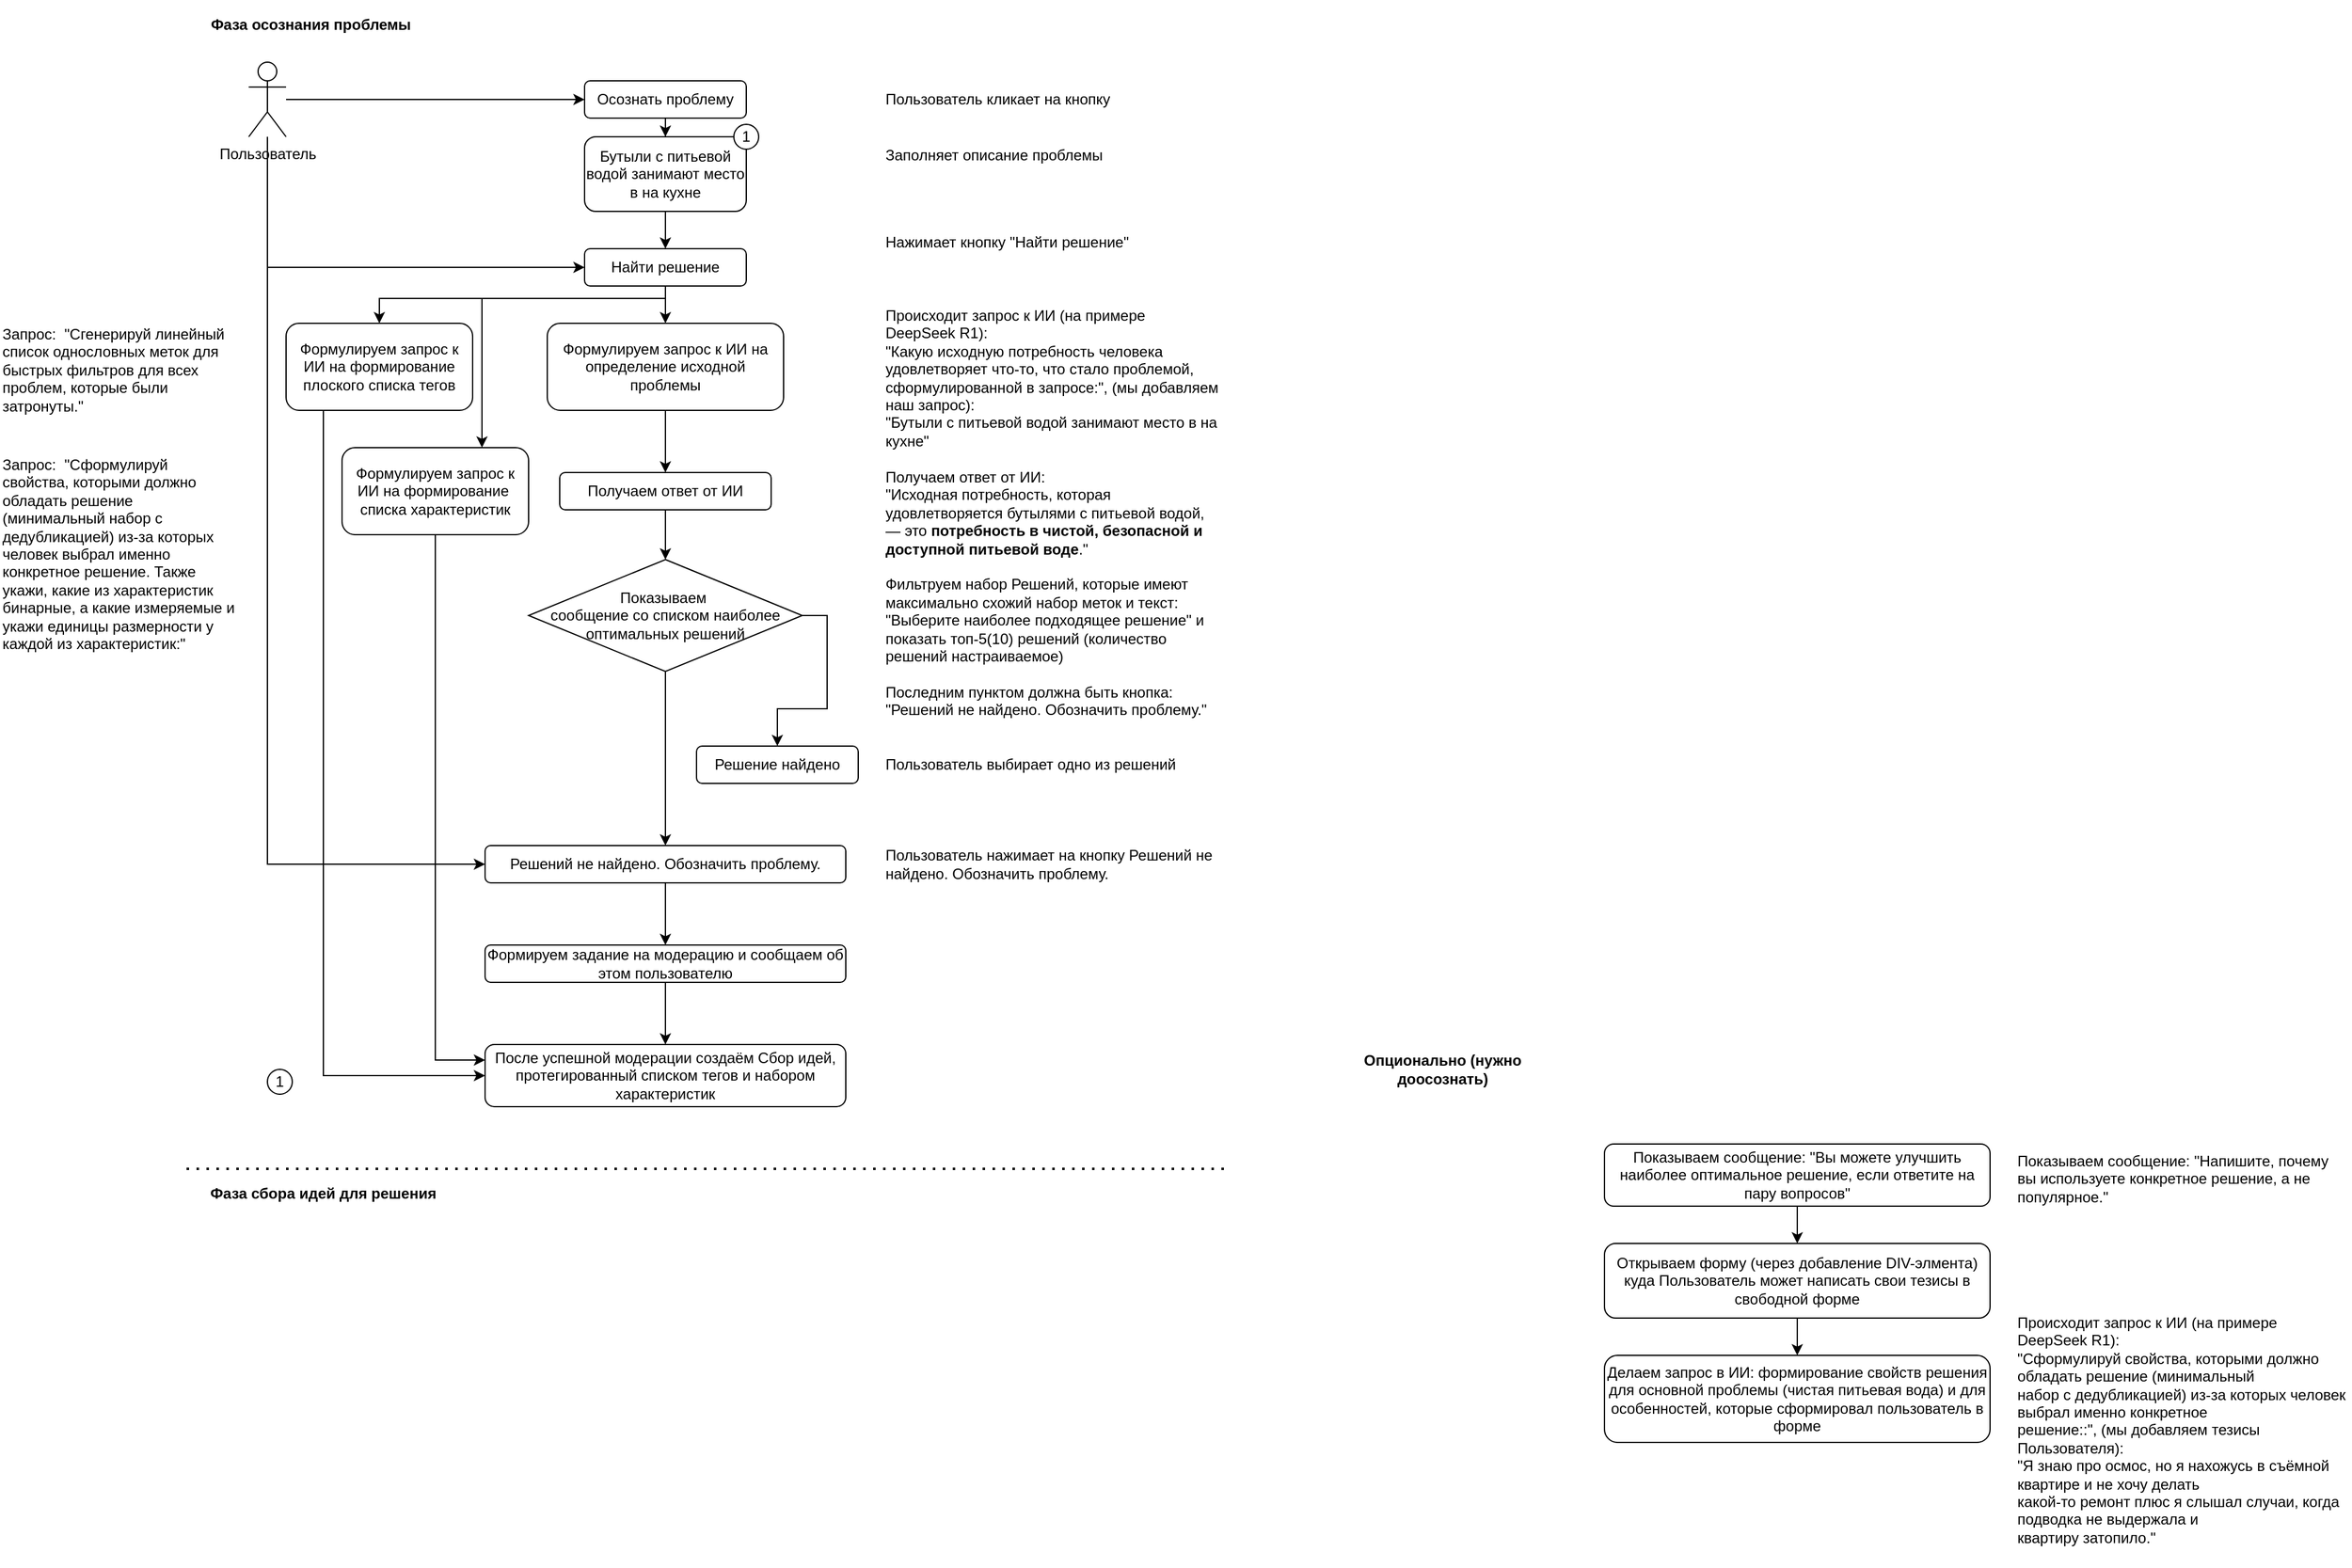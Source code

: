 <mxfile version="27.1.6">
  <diagram name="Page-1" id="0ed6n1E4L74ZJPstsXHu">
    <mxGraphModel dx="2912" dy="1269" grid="1" gridSize="10" guides="1" tooltips="1" connect="1" arrows="1" fold="1" page="1" pageScale="1" pageWidth="850" pageHeight="1100" math="0" shadow="0">
      <root>
        <mxCell id="0" />
        <mxCell id="1" parent="0" />
        <mxCell id="5ec0SIhl8dylEhz4KolJ-11" style="edgeStyle=orthogonalEdgeStyle;rounded=0;orthogonalLoop=1;jettySize=auto;html=1;entryX=0.5;entryY=0;entryDx=0;entryDy=0;" parent="1" source="K8BYq7VazukYzx8H9Y4F-1" target="5ec0SIhl8dylEhz4KolJ-4" edge="1">
          <mxGeometry relative="1" as="geometry" />
        </mxCell>
        <mxCell id="K8BYq7VazukYzx8H9Y4F-1" value="&lt;div&gt;Осознать проблему&lt;/div&gt;" style="rounded=1;whiteSpace=wrap;html=1;" parent="1" vertex="1">
          <mxGeometry x="320" y="65" width="130" height="30" as="geometry" />
        </mxCell>
        <mxCell id="5ec0SIhl8dylEhz4KolJ-1" value="&lt;div&gt;Фаза осознания проблемы&lt;/div&gt;" style="text;html=1;align=center;verticalAlign=middle;whiteSpace=wrap;rounded=0;fontStyle=1" parent="1" vertex="1">
          <mxGeometry width="200" height="40" as="geometry" />
        </mxCell>
        <mxCell id="5ec0SIhl8dylEhz4KolJ-23" style="edgeStyle=orthogonalEdgeStyle;rounded=0;orthogonalLoop=1;jettySize=auto;html=1;entryX=0.5;entryY=0;entryDx=0;entryDy=0;" parent="1" source="5ec0SIhl8dylEhz4KolJ-4" target="5ec0SIhl8dylEhz4KolJ-15" edge="1">
          <mxGeometry relative="1" as="geometry" />
        </mxCell>
        <mxCell id="5ec0SIhl8dylEhz4KolJ-4" value="Бутыли с питьевой водой занимают место в на кухне" style="rounded=1;whiteSpace=wrap;html=1;" parent="1" vertex="1">
          <mxGeometry x="320" y="110" width="130" height="60" as="geometry" />
        </mxCell>
        <mxCell id="5ec0SIhl8dylEhz4KolJ-5" value="Пользователь кликает на кнопку" style="text;html=1;align=left;verticalAlign=middle;whiteSpace=wrap;rounded=0;" parent="1" vertex="1">
          <mxGeometry x="560" y="65" width="280" height="30" as="geometry" />
        </mxCell>
        <mxCell id="5ec0SIhl8dylEhz4KolJ-9" style="edgeStyle=orthogonalEdgeStyle;rounded=0;orthogonalLoop=1;jettySize=auto;html=1;entryX=0;entryY=0.5;entryDx=0;entryDy=0;" parent="1" source="5ec0SIhl8dylEhz4KolJ-6" target="K8BYq7VazukYzx8H9Y4F-1" edge="1">
          <mxGeometry relative="1" as="geometry" />
        </mxCell>
        <mxCell id="5ec0SIhl8dylEhz4KolJ-17" style="edgeStyle=orthogonalEdgeStyle;rounded=0;orthogonalLoop=1;jettySize=auto;html=1;entryX=0;entryY=0.5;entryDx=0;entryDy=0;" parent="1" source="5ec0SIhl8dylEhz4KolJ-6" target="5ec0SIhl8dylEhz4KolJ-15" edge="1">
          <mxGeometry relative="1" as="geometry">
            <Array as="points">
              <mxPoint x="65" y="215" />
            </Array>
          </mxGeometry>
        </mxCell>
        <mxCell id="5ec0SIhl8dylEhz4KolJ-6" value="&lt;div&gt;Пользователь&lt;/div&gt;" style="shape=umlActor;verticalLabelPosition=bottom;verticalAlign=top;html=1;outlineConnect=0;" parent="1" vertex="1">
          <mxGeometry x="50" y="50" width="30" height="60" as="geometry" />
        </mxCell>
        <mxCell id="5ec0SIhl8dylEhz4KolJ-10" value="Заполняет описание проблемы" style="text;html=1;align=left;verticalAlign=middle;whiteSpace=wrap;rounded=0;" parent="1" vertex="1">
          <mxGeometry x="560" y="110" width="280" height="30" as="geometry" />
        </mxCell>
        <mxCell id="5ec0SIhl8dylEhz4KolJ-12" value="Нажимает кнопку &quot;Найти решение&quot;" style="text;html=1;align=left;verticalAlign=middle;whiteSpace=wrap;rounded=0;" parent="1" vertex="1">
          <mxGeometry x="560" y="180" width="280" height="30" as="geometry" />
        </mxCell>
        <mxCell id="5ec0SIhl8dylEhz4KolJ-26" style="edgeStyle=orthogonalEdgeStyle;rounded=0;orthogonalLoop=1;jettySize=auto;html=1;entryX=0.5;entryY=0;entryDx=0;entryDy=0;" parent="1" source="5ec0SIhl8dylEhz4KolJ-14" target="5ec0SIhl8dylEhz4KolJ-20" edge="1">
          <mxGeometry relative="1" as="geometry" />
        </mxCell>
        <mxCell id="5ec0SIhl8dylEhz4KolJ-14" value="Формулируем запрос к ИИ на определение исходной проблемы" style="rounded=1;whiteSpace=wrap;html=1;" parent="1" vertex="1">
          <mxGeometry x="290" y="260" width="190" height="70" as="geometry" />
        </mxCell>
        <mxCell id="5ec0SIhl8dylEhz4KolJ-25" style="edgeStyle=orthogonalEdgeStyle;rounded=0;orthogonalLoop=1;jettySize=auto;html=1;entryX=0.5;entryY=0;entryDx=0;entryDy=0;" parent="1" source="5ec0SIhl8dylEhz4KolJ-15" target="5ec0SIhl8dylEhz4KolJ-14" edge="1">
          <mxGeometry relative="1" as="geometry" />
        </mxCell>
        <mxCell id="5ec0SIhl8dylEhz4KolJ-36" style="edgeStyle=orthogonalEdgeStyle;rounded=0;orthogonalLoop=1;jettySize=auto;html=1;entryX=0.5;entryY=0;entryDx=0;entryDy=0;exitX=0.5;exitY=1;exitDx=0;exitDy=0;" parent="1" source="5ec0SIhl8dylEhz4KolJ-15" target="5ec0SIhl8dylEhz4KolJ-27" edge="1">
          <mxGeometry relative="1" as="geometry">
            <Array as="points">
              <mxPoint x="385" y="240" />
              <mxPoint x="155" y="240" />
            </Array>
          </mxGeometry>
        </mxCell>
        <mxCell id="EjuDiHBjquhyDR5pqSd8-31" style="edgeStyle=orthogonalEdgeStyle;rounded=0;orthogonalLoop=1;jettySize=auto;html=1;entryX=0.75;entryY=0;entryDx=0;entryDy=0;" edge="1" parent="1" source="5ec0SIhl8dylEhz4KolJ-15" target="EjuDiHBjquhyDR5pqSd8-30">
          <mxGeometry relative="1" as="geometry">
            <Array as="points">
              <mxPoint x="385" y="240" />
              <mxPoint x="238" y="240" />
            </Array>
          </mxGeometry>
        </mxCell>
        <mxCell id="5ec0SIhl8dylEhz4KolJ-15" value="Найти решение" style="rounded=1;whiteSpace=wrap;html=1;" parent="1" vertex="1">
          <mxGeometry x="320" y="200" width="130" height="30" as="geometry" />
        </mxCell>
        <mxCell id="5ec0SIhl8dylEhz4KolJ-19" value="&lt;div&gt;Происходит запрос к ИИ (на примере DeepSeek R1):&lt;/div&gt;&lt;div&gt;&quot;Какую исходную потребность человека удовлетворяет что-то, что стало проблемой, сформулированной в запросе:&quot;, (мы добавляем наш запрос):&lt;br&gt;&quot;Бутыли с питьевой водой занимают место в на кухне&quot;&lt;br&gt;&lt;/div&gt;" style="text;html=1;align=left;verticalAlign=top;whiteSpace=wrap;rounded=0;" parent="1" vertex="1">
          <mxGeometry x="560" y="240" width="270" height="120" as="geometry" />
        </mxCell>
        <mxCell id="5ec0SIhl8dylEhz4KolJ-35" style="edgeStyle=orthogonalEdgeStyle;rounded=0;orthogonalLoop=1;jettySize=auto;html=1;entryX=0.5;entryY=0;entryDx=0;entryDy=0;" parent="1" source="5ec0SIhl8dylEhz4KolJ-20" edge="1">
          <mxGeometry relative="1" as="geometry">
            <mxPoint x="385" y="450" as="targetPoint" />
          </mxGeometry>
        </mxCell>
        <mxCell id="5ec0SIhl8dylEhz4KolJ-20" value="Получаем ответ от ИИ" style="rounded=1;whiteSpace=wrap;html=1;" parent="1" vertex="1">
          <mxGeometry x="300" y="380" width="170" height="30" as="geometry" />
        </mxCell>
        <mxCell id="5ec0SIhl8dylEhz4KolJ-22" value="&lt;div&gt;Получаем ответ от ИИ:&lt;/div&gt;&lt;div&gt;&quot;Исходная потребность, которая удовлетворяется бутылями с питьевой водой, — это &lt;strong&gt;потребность в чистой, безопасной и доступной питьевой воде&lt;/strong&gt;.&quot;&lt;/div&gt;&lt;div&gt;&lt;br&gt;&lt;/div&gt;&lt;div&gt;Фильтруем набор Решений, которые имеют максимально схожий набор меток и текст:&lt;/div&gt;&lt;div&gt;&quot;Выберите наиболее подходящее решение&quot; и показать топ-5(10) решений (количество решений настраиваемое)&lt;/div&gt;&lt;div&gt;&lt;br&gt;&lt;/div&gt;&lt;div&gt;Последним пунктом должна быть кнопка:&lt;br&gt;&quot;Решений не найдено. Обозначить проблему.&quot;&lt;br&gt;&lt;/div&gt;" style="text;html=1;align=left;verticalAlign=top;whiteSpace=wrap;rounded=0;" parent="1" vertex="1">
          <mxGeometry x="560" y="370" width="270" height="220" as="geometry" />
        </mxCell>
        <mxCell id="EjuDiHBjquhyDR5pqSd8-38" style="edgeStyle=orthogonalEdgeStyle;rounded=0;orthogonalLoop=1;jettySize=auto;html=1;entryX=0;entryY=0.5;entryDx=0;entryDy=0;" edge="1" parent="1" source="5ec0SIhl8dylEhz4KolJ-27" target="EjuDiHBjquhyDR5pqSd8-35">
          <mxGeometry relative="1" as="geometry">
            <Array as="points">
              <mxPoint x="110" y="865" />
            </Array>
          </mxGeometry>
        </mxCell>
        <mxCell id="5ec0SIhl8dylEhz4KolJ-27" value="Формулируем запрос к ИИ на формирование плоского списка тегов" style="rounded=1;whiteSpace=wrap;html=1;" parent="1" vertex="1">
          <mxGeometry x="80" y="260" width="150" height="70" as="geometry" />
        </mxCell>
        <mxCell id="5ec0SIhl8dylEhz4KolJ-30" value="&lt;div&gt;Запрос:&amp;nbsp; &quot;Сгенерируй линейный список однословных меток для быстрых фильтров для всех проблем, которые были затронуты.&quot;&lt;/div&gt;" style="text;whiteSpace=wrap;html=1;" parent="1" vertex="1">
          <mxGeometry x="-150" y="255" width="190" height="80" as="geometry" />
        </mxCell>
        <mxCell id="EjuDiHBjquhyDR5pqSd8-1" value="&lt;div&gt;Фаза сбора идей для решения&lt;br&gt;&lt;/div&gt;" style="text;html=1;align=center;verticalAlign=middle;whiteSpace=wrap;rounded=0;fontStyle=1" vertex="1" parent="1">
          <mxGeometry x="10" y="940" width="200" height="40" as="geometry" />
        </mxCell>
        <mxCell id="EjuDiHBjquhyDR5pqSd8-2" value="" style="endArrow=none;dashed=1;html=1;dashPattern=1 3;strokeWidth=2;rounded=0;" edge="1" parent="1">
          <mxGeometry width="50" height="50" relative="1" as="geometry">
            <mxPoint y="940" as="sourcePoint" />
            <mxPoint x="840" y="940" as="targetPoint" />
          </mxGeometry>
        </mxCell>
        <mxCell id="EjuDiHBjquhyDR5pqSd8-11" style="edgeStyle=orthogonalEdgeStyle;rounded=0;orthogonalLoop=1;jettySize=auto;html=1;" edge="1" parent="1" source="EjuDiHBjquhyDR5pqSd8-3" target="EjuDiHBjquhyDR5pqSd8-10">
          <mxGeometry relative="1" as="geometry" />
        </mxCell>
        <mxCell id="EjuDiHBjquhyDR5pqSd8-3" value="Показываем сообщение: &quot;Вы можете улучшить наиболее оптимальное решение, если ответите на пару вопросов&quot;  " style="rounded=1;whiteSpace=wrap;html=1;" vertex="1" parent="1">
          <mxGeometry x="1140" y="920" width="310" height="50" as="geometry" />
        </mxCell>
        <mxCell id="EjuDiHBjquhyDR5pqSd8-34" style="edgeStyle=orthogonalEdgeStyle;rounded=0;orthogonalLoop=1;jettySize=auto;html=1;entryX=0.5;entryY=0;entryDx=0;entryDy=0;" edge="1" parent="1" source="EjuDiHBjquhyDR5pqSd8-4" target="EjuDiHBjquhyDR5pqSd8-33">
          <mxGeometry relative="1" as="geometry" />
        </mxCell>
        <mxCell id="EjuDiHBjquhyDR5pqSd8-4" value="Решений не найдено. Обозначить проблему." style="rounded=1;whiteSpace=wrap;html=1;" vertex="1" parent="1">
          <mxGeometry x="240" y="680" width="290" height="30" as="geometry" />
        </mxCell>
        <mxCell id="EjuDiHBjquhyDR5pqSd8-5" style="edgeStyle=orthogonalEdgeStyle;rounded=0;orthogonalLoop=1;jettySize=auto;html=1;entryX=0;entryY=0.5;entryDx=0;entryDy=0;" edge="1" parent="1" source="5ec0SIhl8dylEhz4KolJ-6" target="EjuDiHBjquhyDR5pqSd8-4">
          <mxGeometry relative="1" as="geometry">
            <mxPoint x="190" y="700" as="targetPoint" />
            <Array as="points">
              <mxPoint x="65" y="695" />
            </Array>
          </mxGeometry>
        </mxCell>
        <mxCell id="EjuDiHBjquhyDR5pqSd8-9" value="&lt;div&gt;Происходит запрос к ИИ (на примере DeepSeek R1):&lt;/div&gt;&lt;div&gt;&quot;Сформулируй свойства, которыми должно обладать решение (минимальный &lt;br/&gt;набор с дедубликацией) из-за которых человек выбрал именно конкретное &lt;br/&gt;решение::&quot;, (мы добавляем тезисы Пользователя):&lt;br&gt;&quot;Я знаю про осмос, но я нахожусь в съёмной квартире и не хочу делать &lt;br/&gt;какой-то ремонт плюс я слышал случаи, когда подводка не выдержала и &lt;br/&gt;квартиру затопило.&quot;&lt;br&gt;&lt;/div&gt;" style="text;html=1;align=left;verticalAlign=top;whiteSpace=wrap;rounded=0;" vertex="1" parent="1">
          <mxGeometry x="1470" y="1050" width="270" height="210" as="geometry" />
        </mxCell>
        <mxCell id="EjuDiHBjquhyDR5pqSd8-13" style="edgeStyle=orthogonalEdgeStyle;rounded=0;orthogonalLoop=1;jettySize=auto;html=1;entryX=0.5;entryY=0;entryDx=0;entryDy=0;" edge="1" parent="1" source="EjuDiHBjquhyDR5pqSd8-10" target="EjuDiHBjquhyDR5pqSd8-12">
          <mxGeometry relative="1" as="geometry" />
        </mxCell>
        <mxCell id="EjuDiHBjquhyDR5pqSd8-10" value="Открываем форму (через добавление DIV-элмента) куда Пользователь может написать свои тезисы в свободной форме" style="rounded=1;whiteSpace=wrap;html=1;" vertex="1" parent="1">
          <mxGeometry x="1140" y="1000" width="310" height="60" as="geometry" />
        </mxCell>
        <mxCell id="EjuDiHBjquhyDR5pqSd8-12" value="Делаем запрос в ИИ: формирование свойств решения для основной проблемы (чистая питьевая вода) и для особенностей, которые сформировал пользователь в форме" style="rounded=1;whiteSpace=wrap;html=1;verticalAlign=top;" vertex="1" parent="1">
          <mxGeometry x="1140" y="1090" width="310" height="70" as="geometry" />
        </mxCell>
        <mxCell id="EjuDiHBjquhyDR5pqSd8-14" value="Показываем сообщение: &quot;Напишите, почему вы используете конкретное решение, а не популярное.&quot;" style="text;html=1;align=left;verticalAlign=top;whiteSpace=wrap;rounded=0;" vertex="1" parent="1">
          <mxGeometry x="1470" y="920" width="270" height="80" as="geometry" />
        </mxCell>
        <mxCell id="EjuDiHBjquhyDR5pqSd8-15" value="Решение найдено" style="rounded=1;whiteSpace=wrap;html=1;" vertex="1" parent="1">
          <mxGeometry x="410" y="600" width="130" height="30" as="geometry" />
        </mxCell>
        <mxCell id="EjuDiHBjquhyDR5pqSd8-19" style="edgeStyle=orthogonalEdgeStyle;rounded=0;orthogonalLoop=1;jettySize=auto;html=1;entryX=0.5;entryY=0;entryDx=0;entryDy=0;" edge="1" parent="1" source="EjuDiHBjquhyDR5pqSd8-16" target="EjuDiHBjquhyDR5pqSd8-4">
          <mxGeometry relative="1" as="geometry">
            <Array as="points">
              <mxPoint x="385" y="630" />
              <mxPoint x="385" y="630" />
            </Array>
          </mxGeometry>
        </mxCell>
        <mxCell id="EjuDiHBjquhyDR5pqSd8-23" style="edgeStyle=orthogonalEdgeStyle;rounded=0;orthogonalLoop=1;jettySize=auto;html=1;entryX=0.5;entryY=0;entryDx=0;entryDy=0;exitX=1;exitY=0.5;exitDx=0;exitDy=0;" edge="1" parent="1" source="EjuDiHBjquhyDR5pqSd8-16" target="EjuDiHBjquhyDR5pqSd8-15">
          <mxGeometry relative="1" as="geometry">
            <Array as="points">
              <mxPoint x="515" y="495" />
              <mxPoint x="515" y="570" />
              <mxPoint x="475" y="570" />
            </Array>
          </mxGeometry>
        </mxCell>
        <mxCell id="EjuDiHBjquhyDR5pqSd8-16" value="&lt;div&gt;Показываем&amp;nbsp;&lt;/div&gt;&lt;div&gt;сообщение со списком наиболее оптимальных решений&lt;/div&gt;" style="rhombus;whiteSpace=wrap;html=1;" vertex="1" parent="1">
          <mxGeometry x="275" y="450" width="220" height="90" as="geometry" />
        </mxCell>
        <mxCell id="EjuDiHBjquhyDR5pqSd8-18" value="Пользователь выбирает одно из решений" style="text;html=1;align=left;verticalAlign=middle;whiteSpace=wrap;rounded=0;" vertex="1" parent="1">
          <mxGeometry x="560" y="600" width="280" height="30" as="geometry" />
        </mxCell>
        <mxCell id="EjuDiHBjquhyDR5pqSd8-20" value="Пользователь нажимает на кнопку Решений не найдено. Обозначить проблему." style="text;html=1;align=left;verticalAlign=middle;whiteSpace=wrap;rounded=0;" vertex="1" parent="1">
          <mxGeometry x="560" y="680" width="280" height="30" as="geometry" />
        </mxCell>
        <mxCell id="EjuDiHBjquhyDR5pqSd8-21" value="1" style="ellipse;whiteSpace=wrap;html=1;" vertex="1" parent="1">
          <mxGeometry x="440" y="100" width="20" height="20" as="geometry" />
        </mxCell>
        <mxCell id="EjuDiHBjquhyDR5pqSd8-22" value="1" style="ellipse;whiteSpace=wrap;html=1;" vertex="1" parent="1">
          <mxGeometry x="65" y="860" width="20" height="20" as="geometry" />
        </mxCell>
        <mxCell id="EjuDiHBjquhyDR5pqSd8-28" value="&lt;div&gt;Запрос:&amp;nbsp; &quot;Сформулируй свойства, которыми должно обладать решение (минимальный набор с дедубликацией) из-за которых человек выбрал именно конкретное решение. Также укажи, какие из характеристик бинарные, а какие измеряемые и укажи единицы размерности у каждой из характеристик:&quot;&lt;/div&gt;" style="text;whiteSpace=wrap;html=1;" vertex="1" parent="1">
          <mxGeometry x="-150" y="360" width="190" height="180" as="geometry" />
        </mxCell>
        <mxCell id="EjuDiHBjquhyDR5pqSd8-37" style="edgeStyle=orthogonalEdgeStyle;rounded=0;orthogonalLoop=1;jettySize=auto;html=1;entryX=0;entryY=0.25;entryDx=0;entryDy=0;" edge="1" parent="1" source="EjuDiHBjquhyDR5pqSd8-30" target="EjuDiHBjquhyDR5pqSd8-35">
          <mxGeometry relative="1" as="geometry" />
        </mxCell>
        <mxCell id="EjuDiHBjquhyDR5pqSd8-30" value="Формулируем запрос к ИИ на формирование&amp;nbsp; списка характеристик" style="rounded=1;whiteSpace=wrap;html=1;" vertex="1" parent="1">
          <mxGeometry x="125" y="360" width="150" height="70" as="geometry" />
        </mxCell>
        <mxCell id="EjuDiHBjquhyDR5pqSd8-36" style="edgeStyle=orthogonalEdgeStyle;rounded=0;orthogonalLoop=1;jettySize=auto;html=1;entryX=0.5;entryY=0;entryDx=0;entryDy=0;" edge="1" parent="1" source="EjuDiHBjquhyDR5pqSd8-33" target="EjuDiHBjquhyDR5pqSd8-35">
          <mxGeometry relative="1" as="geometry" />
        </mxCell>
        <mxCell id="EjuDiHBjquhyDR5pqSd8-33" value="Формируем задание на модерацию и сообщаем об этом пользователю" style="rounded=1;whiteSpace=wrap;html=1;" vertex="1" parent="1">
          <mxGeometry x="240" y="760" width="290" height="30" as="geometry" />
        </mxCell>
        <mxCell id="EjuDiHBjquhyDR5pqSd8-35" value="&lt;div&gt;После успешной модерации создаём Сбор идей, протегированный списком тегов и набором характеристик&lt;/div&gt;" style="rounded=1;whiteSpace=wrap;html=1;" vertex="1" parent="1">
          <mxGeometry x="240" y="840" width="290" height="50" as="geometry" />
        </mxCell>
        <mxCell id="EjuDiHBjquhyDR5pqSd8-39" value="Опционально (нужно доосознать)" style="text;html=1;align=center;verticalAlign=middle;whiteSpace=wrap;rounded=0;fontStyle=1" vertex="1" parent="1">
          <mxGeometry x="910" y="840" width="200" height="40" as="geometry" />
        </mxCell>
      </root>
    </mxGraphModel>
  </diagram>
</mxfile>
